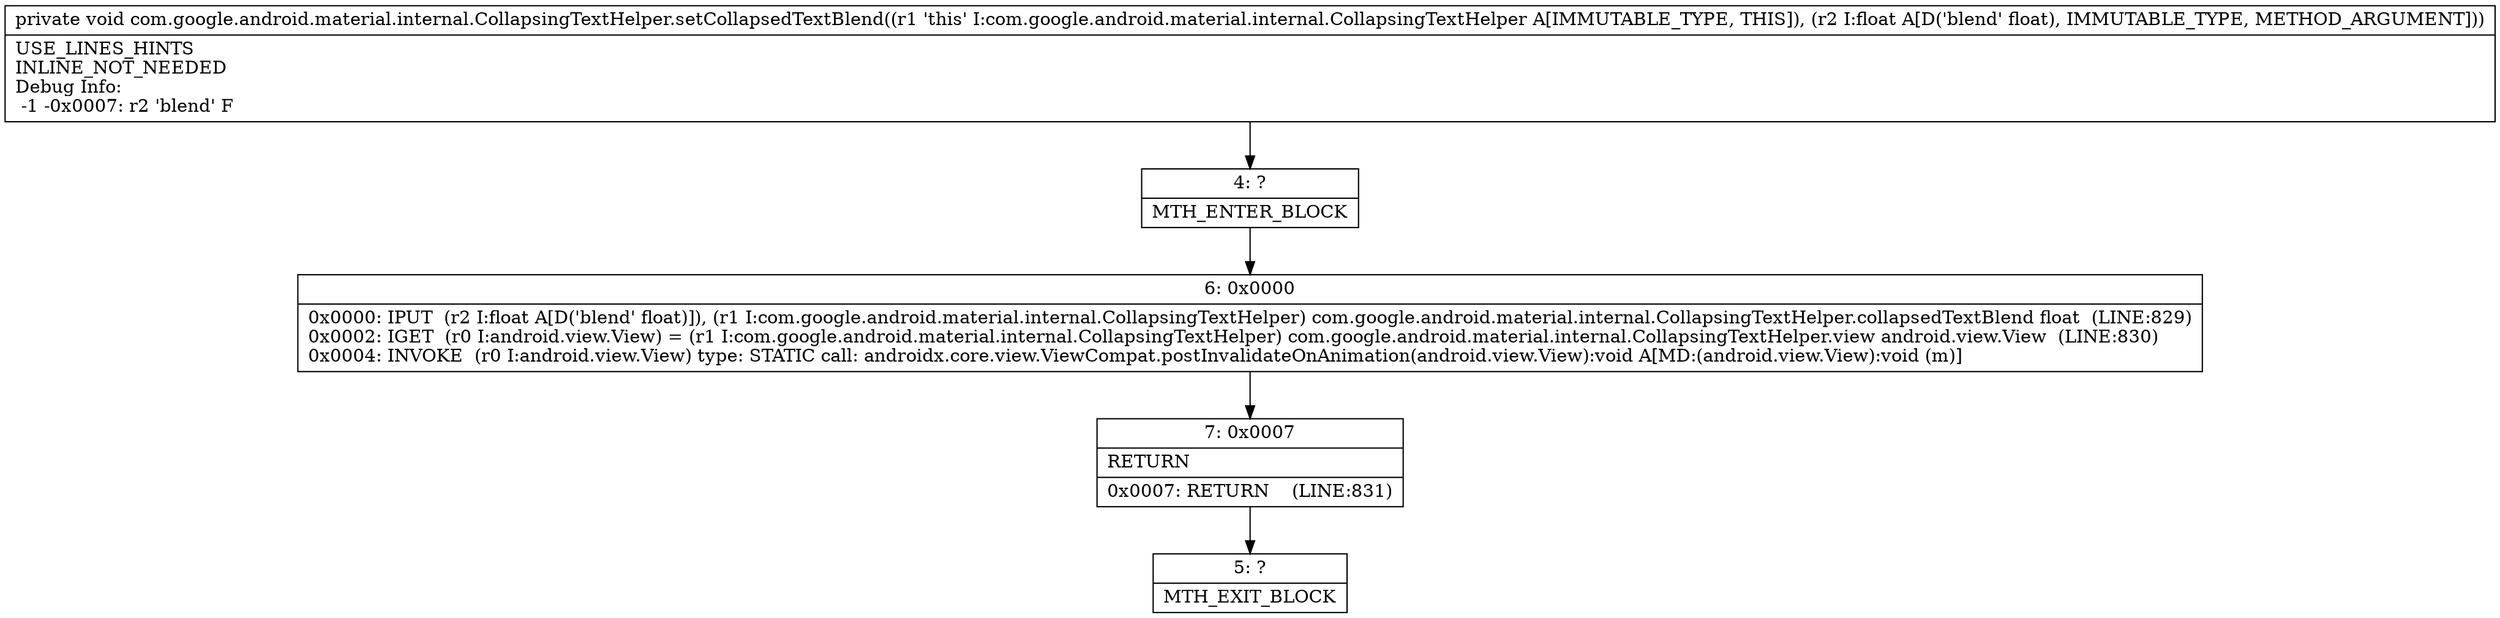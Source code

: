 digraph "CFG forcom.google.android.material.internal.CollapsingTextHelper.setCollapsedTextBlend(F)V" {
Node_4 [shape=record,label="{4\:\ ?|MTH_ENTER_BLOCK\l}"];
Node_6 [shape=record,label="{6\:\ 0x0000|0x0000: IPUT  (r2 I:float A[D('blend' float)]), (r1 I:com.google.android.material.internal.CollapsingTextHelper) com.google.android.material.internal.CollapsingTextHelper.collapsedTextBlend float  (LINE:829)\l0x0002: IGET  (r0 I:android.view.View) = (r1 I:com.google.android.material.internal.CollapsingTextHelper) com.google.android.material.internal.CollapsingTextHelper.view android.view.View  (LINE:830)\l0x0004: INVOKE  (r0 I:android.view.View) type: STATIC call: androidx.core.view.ViewCompat.postInvalidateOnAnimation(android.view.View):void A[MD:(android.view.View):void (m)]\l}"];
Node_7 [shape=record,label="{7\:\ 0x0007|RETURN\l|0x0007: RETURN    (LINE:831)\l}"];
Node_5 [shape=record,label="{5\:\ ?|MTH_EXIT_BLOCK\l}"];
MethodNode[shape=record,label="{private void com.google.android.material.internal.CollapsingTextHelper.setCollapsedTextBlend((r1 'this' I:com.google.android.material.internal.CollapsingTextHelper A[IMMUTABLE_TYPE, THIS]), (r2 I:float A[D('blend' float), IMMUTABLE_TYPE, METHOD_ARGUMENT]))  | USE_LINES_HINTS\lINLINE_NOT_NEEDED\lDebug Info:\l  \-1 \-0x0007: r2 'blend' F\l}"];
MethodNode -> Node_4;Node_4 -> Node_6;
Node_6 -> Node_7;
Node_7 -> Node_5;
}

